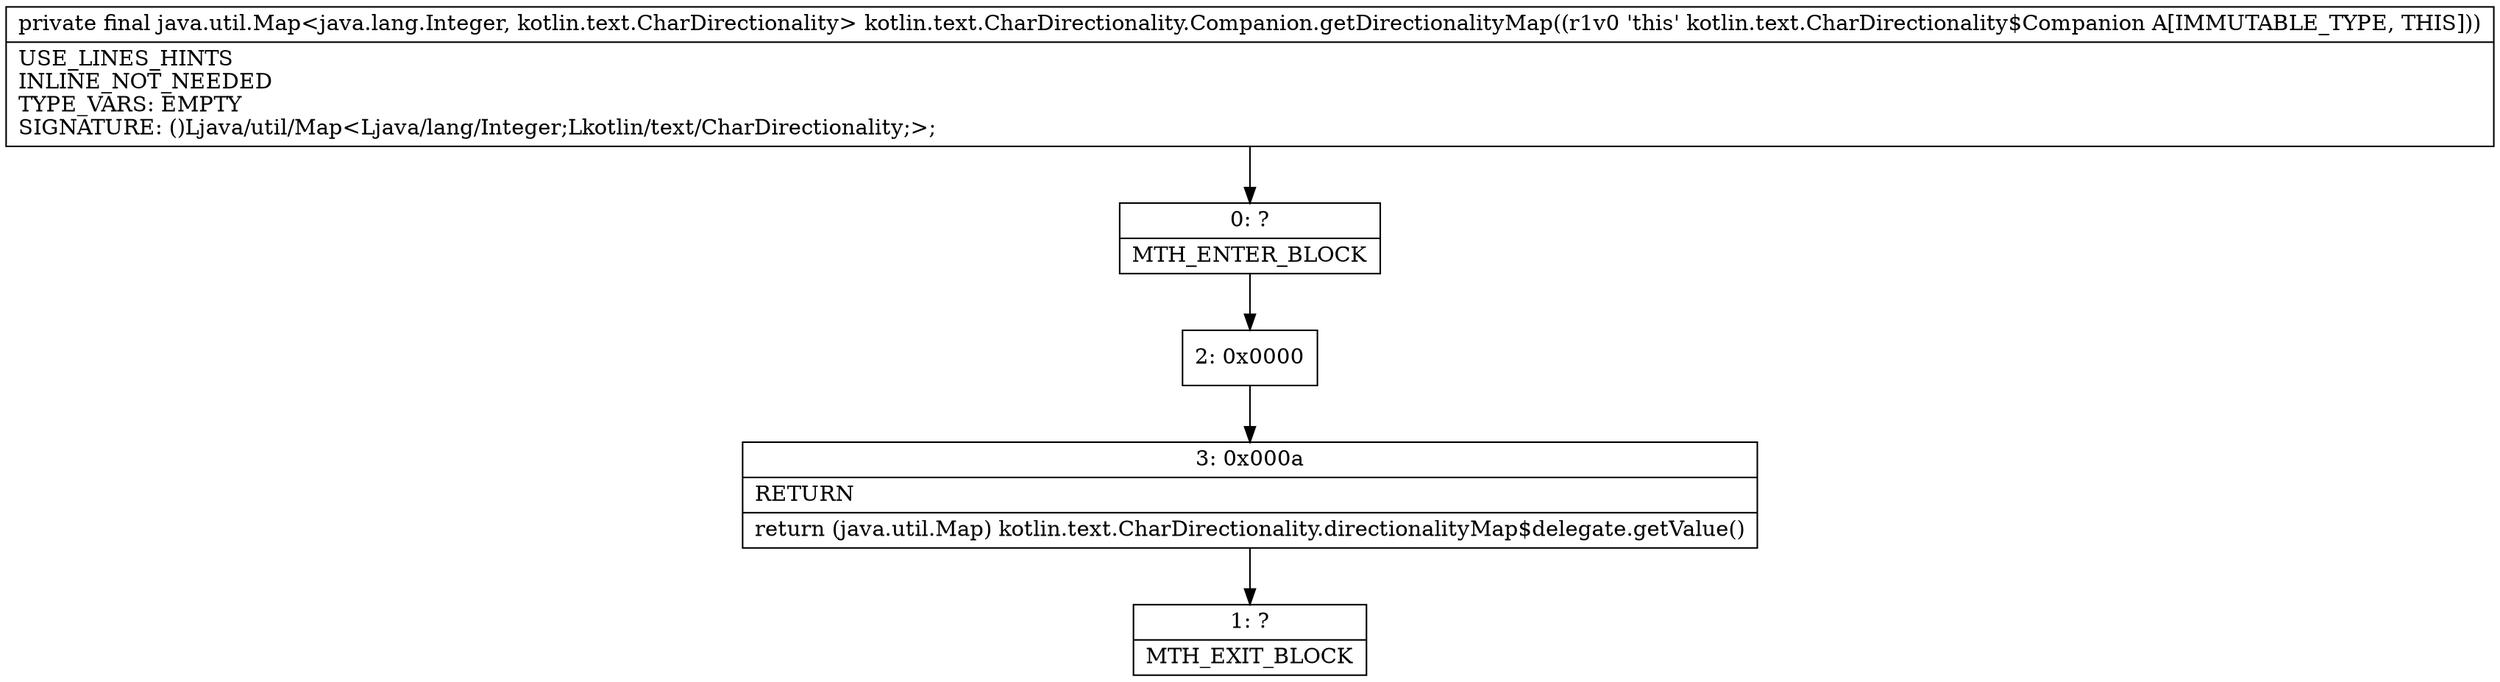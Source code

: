 digraph "CFG forkotlin.text.CharDirectionality.Companion.getDirectionalityMap()Ljava\/util\/Map;" {
Node_0 [shape=record,label="{0\:\ ?|MTH_ENTER_BLOCK\l}"];
Node_2 [shape=record,label="{2\:\ 0x0000}"];
Node_3 [shape=record,label="{3\:\ 0x000a|RETURN\l|return (java.util.Map) kotlin.text.CharDirectionality.directionalityMap$delegate.getValue()\l}"];
Node_1 [shape=record,label="{1\:\ ?|MTH_EXIT_BLOCK\l}"];
MethodNode[shape=record,label="{private final java.util.Map\<java.lang.Integer, kotlin.text.CharDirectionality\> kotlin.text.CharDirectionality.Companion.getDirectionalityMap((r1v0 'this' kotlin.text.CharDirectionality$Companion A[IMMUTABLE_TYPE, THIS]))  | USE_LINES_HINTS\lINLINE_NOT_NEEDED\lTYPE_VARS: EMPTY\lSIGNATURE: ()Ljava\/util\/Map\<Ljava\/lang\/Integer;Lkotlin\/text\/CharDirectionality;\>;\l}"];
MethodNode -> Node_0;Node_0 -> Node_2;
Node_2 -> Node_3;
Node_3 -> Node_1;
}

